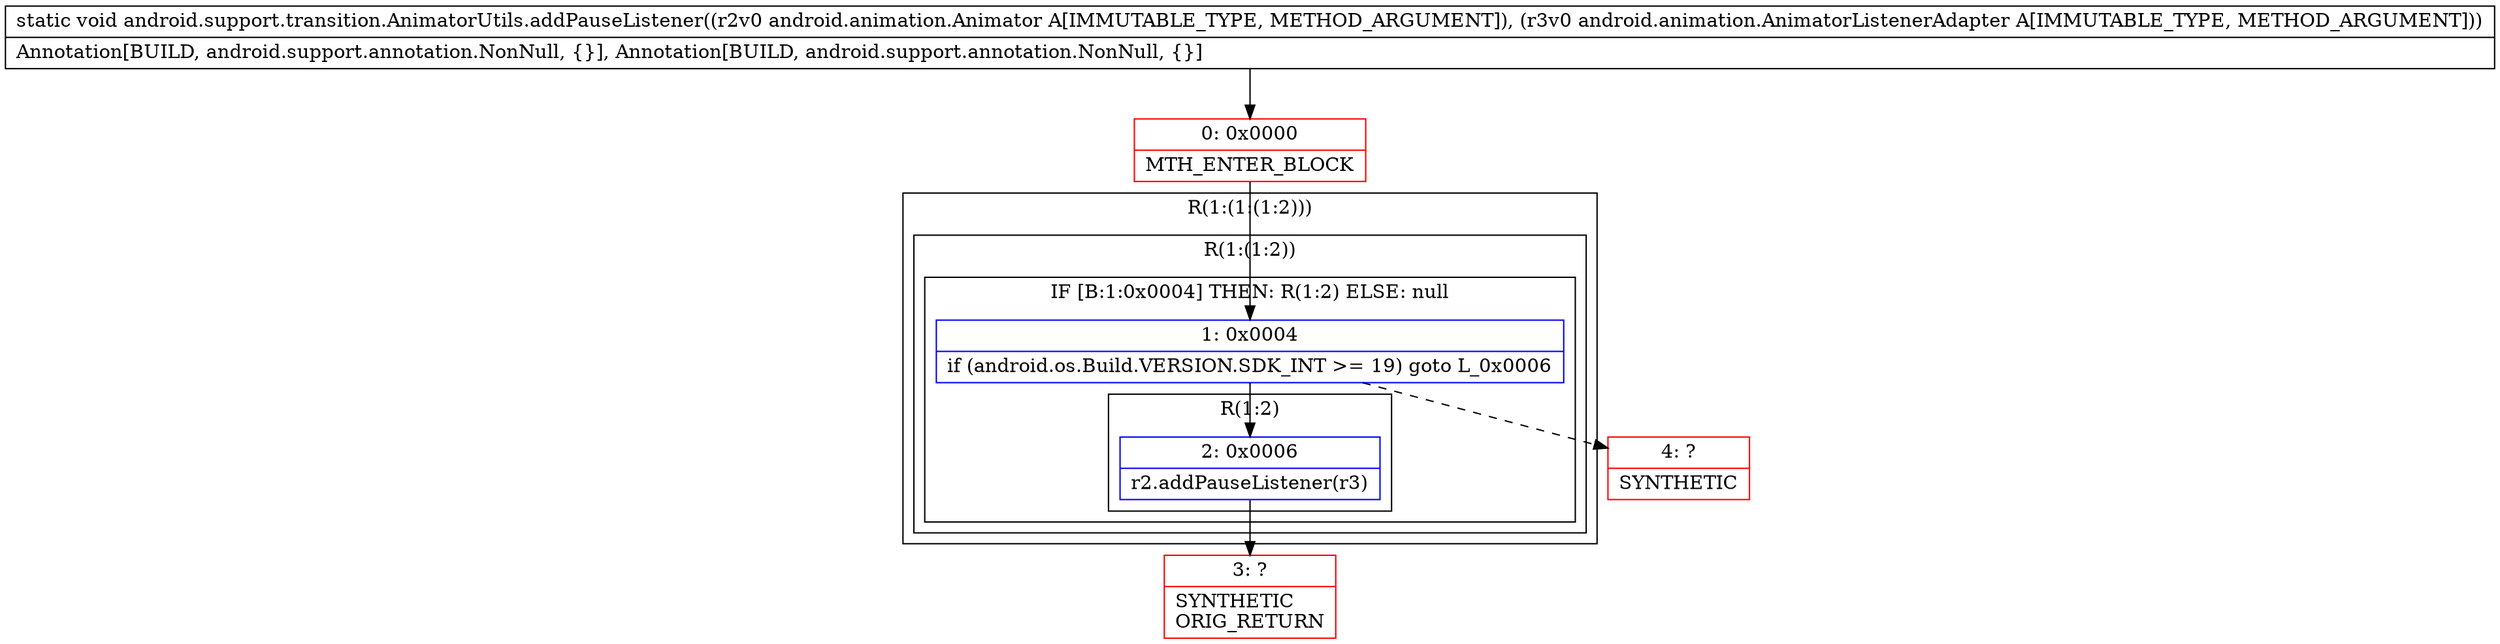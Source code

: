digraph "CFG forandroid.support.transition.AnimatorUtils.addPauseListener(Landroid\/animation\/Animator;Landroid\/animation\/AnimatorListenerAdapter;)V" {
subgraph cluster_Region_138238797 {
label = "R(1:(1:(1:2)))";
node [shape=record,color=blue];
subgraph cluster_Region_357333121 {
label = "R(1:(1:2))";
node [shape=record,color=blue];
subgraph cluster_IfRegion_25501665 {
label = "IF [B:1:0x0004] THEN: R(1:2) ELSE: null";
node [shape=record,color=blue];
Node_1 [shape=record,label="{1\:\ 0x0004|if (android.os.Build.VERSION.SDK_INT \>= 19) goto L_0x0006\l}"];
subgraph cluster_Region_1508657591 {
label = "R(1:2)";
node [shape=record,color=blue];
Node_2 [shape=record,label="{2\:\ 0x0006|r2.addPauseListener(r3)\l}"];
}
}
}
}
Node_0 [shape=record,color=red,label="{0\:\ 0x0000|MTH_ENTER_BLOCK\l}"];
Node_3 [shape=record,color=red,label="{3\:\ ?|SYNTHETIC\lORIG_RETURN\l}"];
Node_4 [shape=record,color=red,label="{4\:\ ?|SYNTHETIC\l}"];
MethodNode[shape=record,label="{static void android.support.transition.AnimatorUtils.addPauseListener((r2v0 android.animation.Animator A[IMMUTABLE_TYPE, METHOD_ARGUMENT]), (r3v0 android.animation.AnimatorListenerAdapter A[IMMUTABLE_TYPE, METHOD_ARGUMENT]))  | Annotation[BUILD, android.support.annotation.NonNull, \{\}], Annotation[BUILD, android.support.annotation.NonNull, \{\}]\l}"];
MethodNode -> Node_0;
Node_1 -> Node_2;
Node_1 -> Node_4[style=dashed];
Node_2 -> Node_3;
Node_0 -> Node_1;
}

